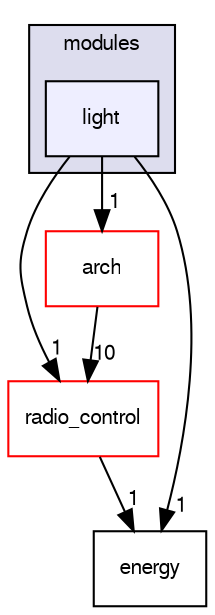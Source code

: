 digraph "sw/airborne/modules/light" {
  compound=true
  node [ fontsize="10", fontname="FreeSans"];
  edge [ labelfontsize="10", labelfontname="FreeSans"];
  subgraph clusterdir_c2abcdd6ccb39c3582929c0e3f5651c2 {
    graph [ bgcolor="#ddddee", pencolor="black", label="modules" fontname="FreeSans", fontsize="10", URL="dir_c2abcdd6ccb39c3582929c0e3f5651c2.html"]
  dir_802df40992caaa23f4b723bcb0bc8bd1 [shape=box, label="light", style="filled", fillcolor="#eeeeff", pencolor="black", URL="dir_802df40992caaa23f4b723bcb0bc8bd1.html"];
  }
  dir_f125d81e9dfef46cf6053f80e8884f7e [shape=box label="radio_control" fillcolor="white" style="filled" color="red" URL="dir_f125d81e9dfef46cf6053f80e8884f7e.html"];
  dir_fc6475eb39ea0144fb6697b809fd11a9 [shape=box label="arch" fillcolor="white" style="filled" color="red" URL="dir_fc6475eb39ea0144fb6697b809fd11a9.html"];
  dir_f40bc035e2479aed27dd3b0d2c095b9e [shape=box label="energy" URL="dir_f40bc035e2479aed27dd3b0d2c095b9e.html"];
  dir_f125d81e9dfef46cf6053f80e8884f7e->dir_f40bc035e2479aed27dd3b0d2c095b9e [headlabel="1", labeldistance=1.5 headhref="dir_000037_000145.html"];
  dir_802df40992caaa23f4b723bcb0bc8bd1->dir_f125d81e9dfef46cf6053f80e8884f7e [headlabel="1", labeldistance=1.5 headhref="dir_000168_000037.html"];
  dir_802df40992caaa23f4b723bcb0bc8bd1->dir_fc6475eb39ea0144fb6697b809fd11a9 [headlabel="1", labeldistance=1.5 headhref="dir_000168_000002.html"];
  dir_802df40992caaa23f4b723bcb0bc8bd1->dir_f40bc035e2479aed27dd3b0d2c095b9e [headlabel="1", labeldistance=1.5 headhref="dir_000168_000145.html"];
  dir_fc6475eb39ea0144fb6697b809fd11a9->dir_f125d81e9dfef46cf6053f80e8884f7e [headlabel="10", labeldistance=1.5 headhref="dir_000002_000037.html"];
}
